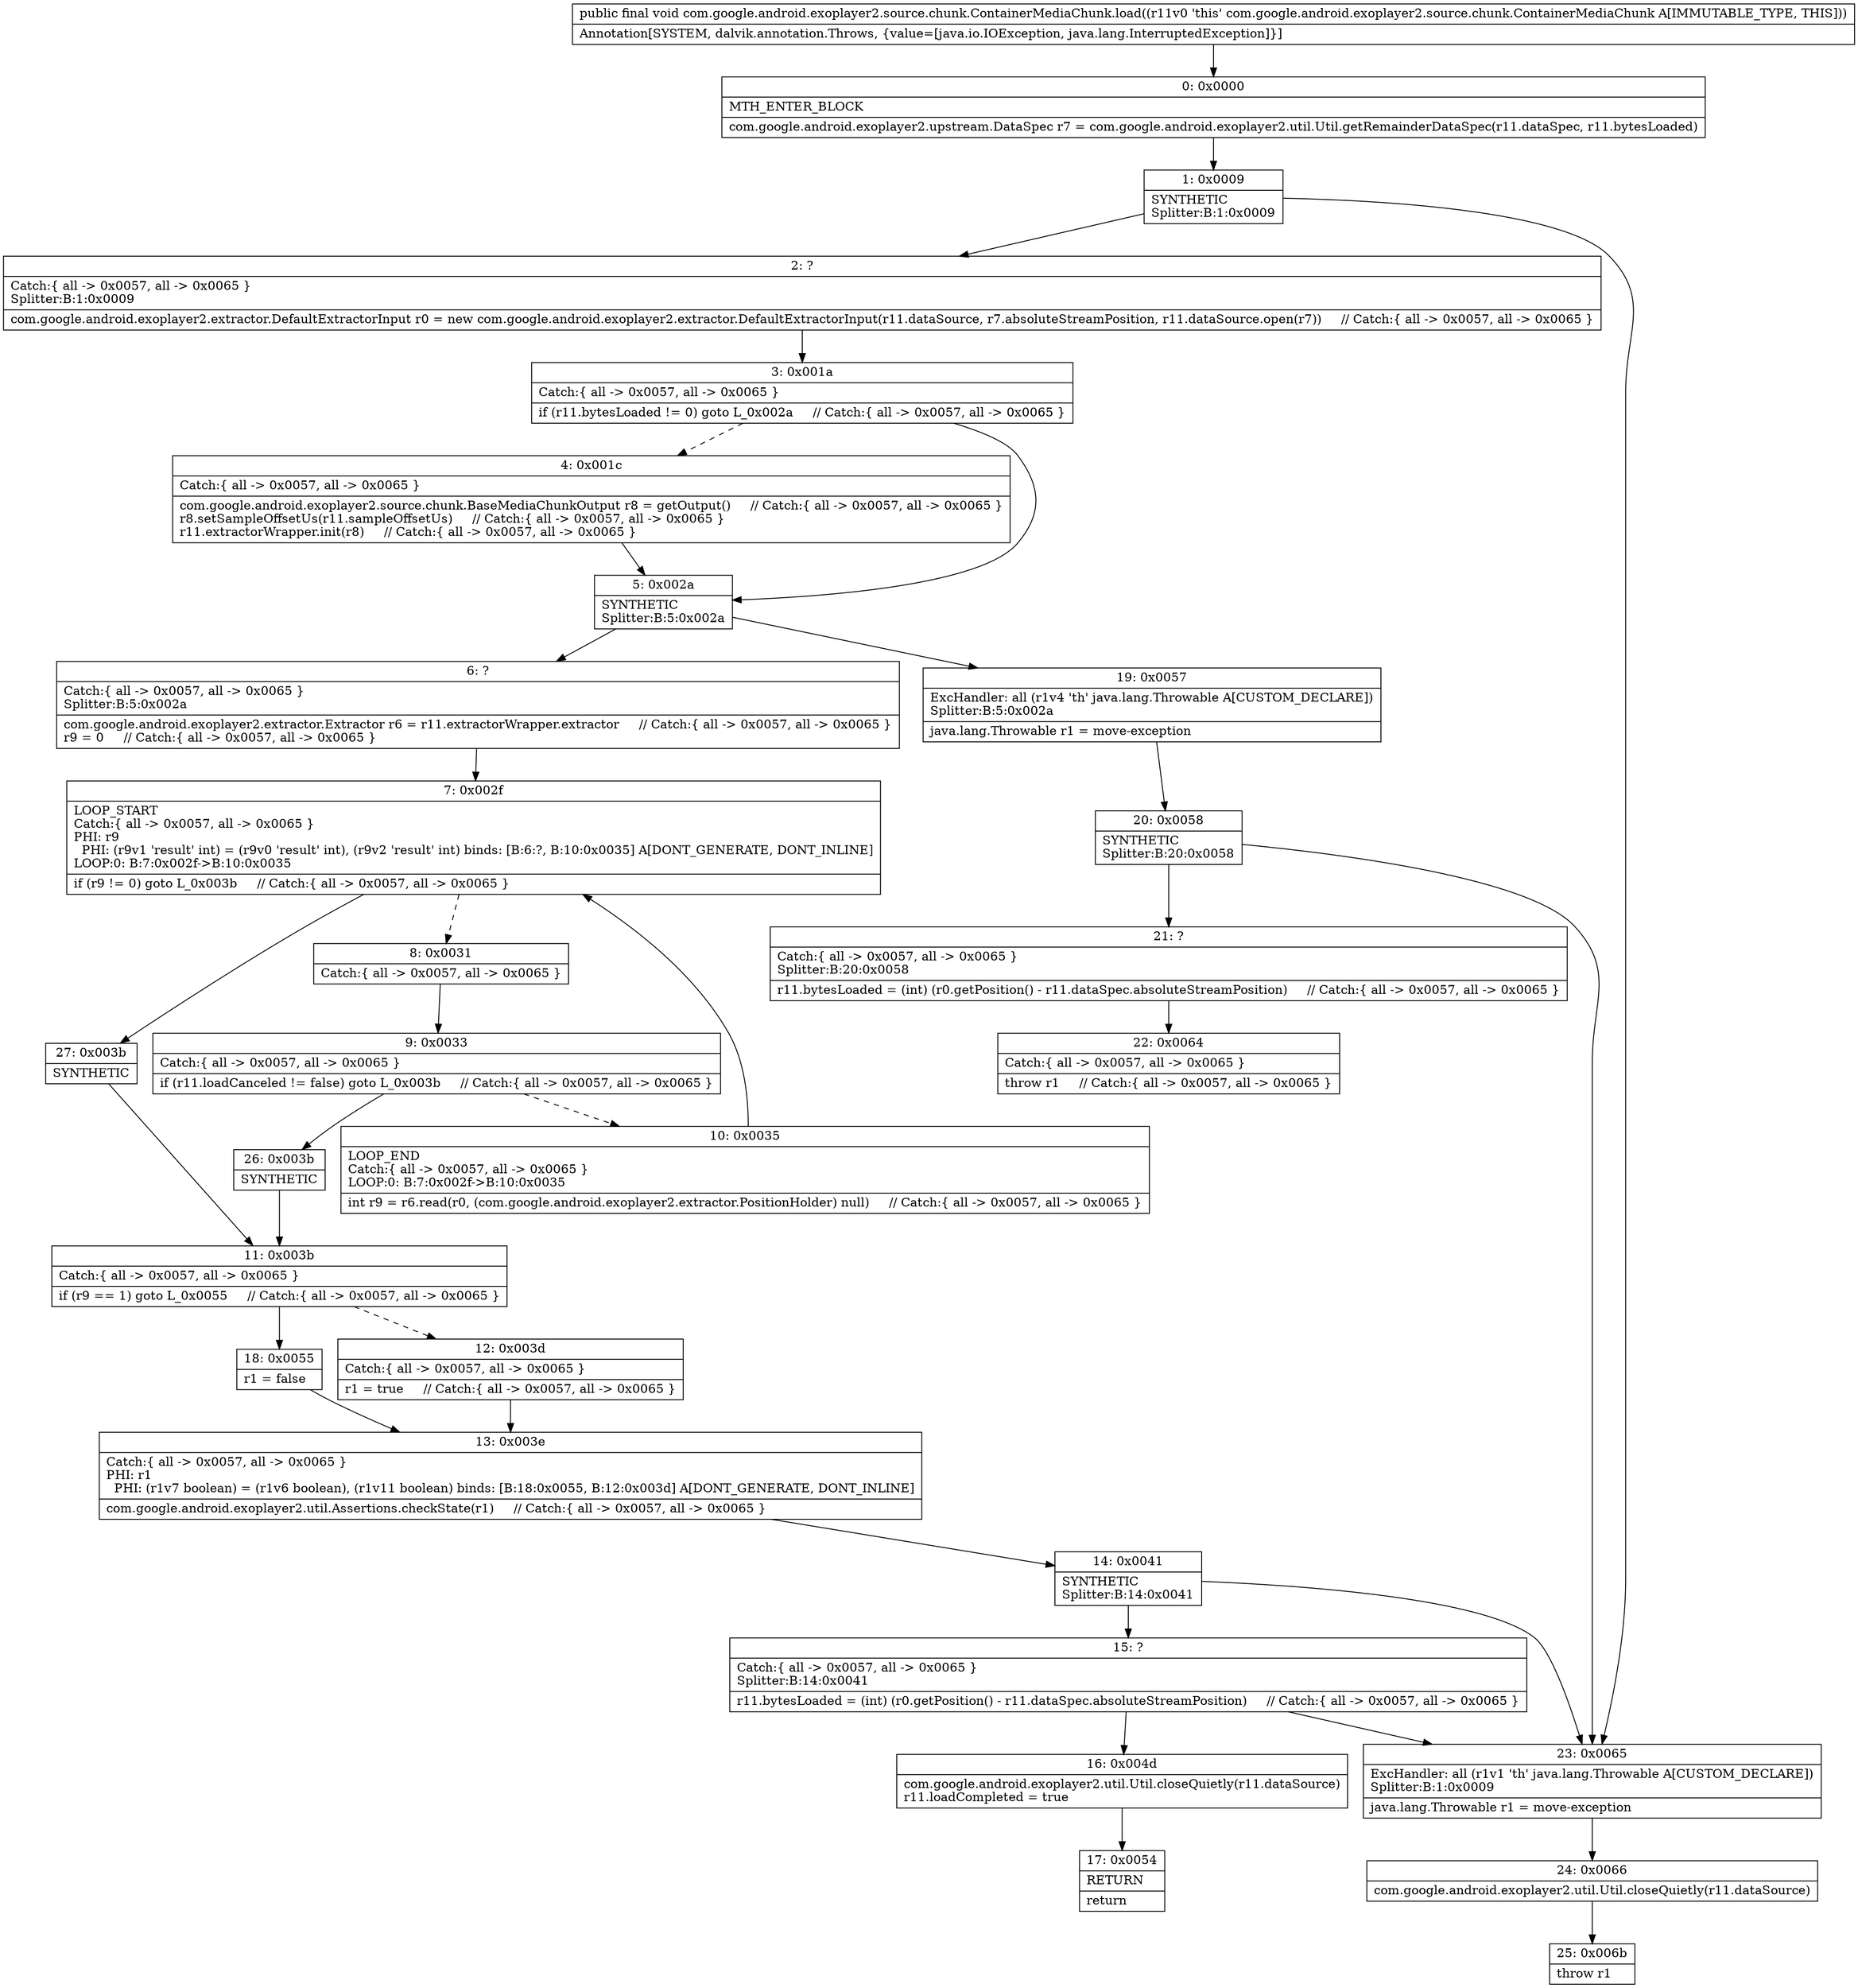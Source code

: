 digraph "CFG forcom.google.android.exoplayer2.source.chunk.ContainerMediaChunk.load()V" {
Node_0 [shape=record,label="{0\:\ 0x0000|MTH_ENTER_BLOCK\l|com.google.android.exoplayer2.upstream.DataSpec r7 = com.google.android.exoplayer2.util.Util.getRemainderDataSpec(r11.dataSpec, r11.bytesLoaded)\l}"];
Node_1 [shape=record,label="{1\:\ 0x0009|SYNTHETIC\lSplitter:B:1:0x0009\l}"];
Node_2 [shape=record,label="{2\:\ ?|Catch:\{ all \-\> 0x0057, all \-\> 0x0065 \}\lSplitter:B:1:0x0009\l|com.google.android.exoplayer2.extractor.DefaultExtractorInput r0 = new com.google.android.exoplayer2.extractor.DefaultExtractorInput(r11.dataSource, r7.absoluteStreamPosition, r11.dataSource.open(r7))     \/\/ Catch:\{ all \-\> 0x0057, all \-\> 0x0065 \}\l}"];
Node_3 [shape=record,label="{3\:\ 0x001a|Catch:\{ all \-\> 0x0057, all \-\> 0x0065 \}\l|if (r11.bytesLoaded != 0) goto L_0x002a     \/\/ Catch:\{ all \-\> 0x0057, all \-\> 0x0065 \}\l}"];
Node_4 [shape=record,label="{4\:\ 0x001c|Catch:\{ all \-\> 0x0057, all \-\> 0x0065 \}\l|com.google.android.exoplayer2.source.chunk.BaseMediaChunkOutput r8 = getOutput()     \/\/ Catch:\{ all \-\> 0x0057, all \-\> 0x0065 \}\lr8.setSampleOffsetUs(r11.sampleOffsetUs)     \/\/ Catch:\{ all \-\> 0x0057, all \-\> 0x0065 \}\lr11.extractorWrapper.init(r8)     \/\/ Catch:\{ all \-\> 0x0057, all \-\> 0x0065 \}\l}"];
Node_5 [shape=record,label="{5\:\ 0x002a|SYNTHETIC\lSplitter:B:5:0x002a\l}"];
Node_6 [shape=record,label="{6\:\ ?|Catch:\{ all \-\> 0x0057, all \-\> 0x0065 \}\lSplitter:B:5:0x002a\l|com.google.android.exoplayer2.extractor.Extractor r6 = r11.extractorWrapper.extractor     \/\/ Catch:\{ all \-\> 0x0057, all \-\> 0x0065 \}\lr9 = 0     \/\/ Catch:\{ all \-\> 0x0057, all \-\> 0x0065 \}\l}"];
Node_7 [shape=record,label="{7\:\ 0x002f|LOOP_START\lCatch:\{ all \-\> 0x0057, all \-\> 0x0065 \}\lPHI: r9 \l  PHI: (r9v1 'result' int) = (r9v0 'result' int), (r9v2 'result' int) binds: [B:6:?, B:10:0x0035] A[DONT_GENERATE, DONT_INLINE]\lLOOP:0: B:7:0x002f\-\>B:10:0x0035\l|if (r9 != 0) goto L_0x003b     \/\/ Catch:\{ all \-\> 0x0057, all \-\> 0x0065 \}\l}"];
Node_8 [shape=record,label="{8\:\ 0x0031|Catch:\{ all \-\> 0x0057, all \-\> 0x0065 \}\l}"];
Node_9 [shape=record,label="{9\:\ 0x0033|Catch:\{ all \-\> 0x0057, all \-\> 0x0065 \}\l|if (r11.loadCanceled != false) goto L_0x003b     \/\/ Catch:\{ all \-\> 0x0057, all \-\> 0x0065 \}\l}"];
Node_10 [shape=record,label="{10\:\ 0x0035|LOOP_END\lCatch:\{ all \-\> 0x0057, all \-\> 0x0065 \}\lLOOP:0: B:7:0x002f\-\>B:10:0x0035\l|int r9 = r6.read(r0, (com.google.android.exoplayer2.extractor.PositionHolder) null)     \/\/ Catch:\{ all \-\> 0x0057, all \-\> 0x0065 \}\l}"];
Node_11 [shape=record,label="{11\:\ 0x003b|Catch:\{ all \-\> 0x0057, all \-\> 0x0065 \}\l|if (r9 == 1) goto L_0x0055     \/\/ Catch:\{ all \-\> 0x0057, all \-\> 0x0065 \}\l}"];
Node_12 [shape=record,label="{12\:\ 0x003d|Catch:\{ all \-\> 0x0057, all \-\> 0x0065 \}\l|r1 = true     \/\/ Catch:\{ all \-\> 0x0057, all \-\> 0x0065 \}\l}"];
Node_13 [shape=record,label="{13\:\ 0x003e|Catch:\{ all \-\> 0x0057, all \-\> 0x0065 \}\lPHI: r1 \l  PHI: (r1v7 boolean) = (r1v6 boolean), (r1v11 boolean) binds: [B:18:0x0055, B:12:0x003d] A[DONT_GENERATE, DONT_INLINE]\l|com.google.android.exoplayer2.util.Assertions.checkState(r1)     \/\/ Catch:\{ all \-\> 0x0057, all \-\> 0x0065 \}\l}"];
Node_14 [shape=record,label="{14\:\ 0x0041|SYNTHETIC\lSplitter:B:14:0x0041\l}"];
Node_15 [shape=record,label="{15\:\ ?|Catch:\{ all \-\> 0x0057, all \-\> 0x0065 \}\lSplitter:B:14:0x0041\l|r11.bytesLoaded = (int) (r0.getPosition() \- r11.dataSpec.absoluteStreamPosition)     \/\/ Catch:\{ all \-\> 0x0057, all \-\> 0x0065 \}\l}"];
Node_16 [shape=record,label="{16\:\ 0x004d|com.google.android.exoplayer2.util.Util.closeQuietly(r11.dataSource)\lr11.loadCompleted = true\l}"];
Node_17 [shape=record,label="{17\:\ 0x0054|RETURN\l|return\l}"];
Node_18 [shape=record,label="{18\:\ 0x0055|r1 = false\l}"];
Node_19 [shape=record,label="{19\:\ 0x0057|ExcHandler: all (r1v4 'th' java.lang.Throwable A[CUSTOM_DECLARE])\lSplitter:B:5:0x002a\l|java.lang.Throwable r1 = move\-exception\l}"];
Node_20 [shape=record,label="{20\:\ 0x0058|SYNTHETIC\lSplitter:B:20:0x0058\l}"];
Node_21 [shape=record,label="{21\:\ ?|Catch:\{ all \-\> 0x0057, all \-\> 0x0065 \}\lSplitter:B:20:0x0058\l|r11.bytesLoaded = (int) (r0.getPosition() \- r11.dataSpec.absoluteStreamPosition)     \/\/ Catch:\{ all \-\> 0x0057, all \-\> 0x0065 \}\l}"];
Node_22 [shape=record,label="{22\:\ 0x0064|Catch:\{ all \-\> 0x0057, all \-\> 0x0065 \}\l|throw r1     \/\/ Catch:\{ all \-\> 0x0057, all \-\> 0x0065 \}\l}"];
Node_23 [shape=record,label="{23\:\ 0x0065|ExcHandler: all (r1v1 'th' java.lang.Throwable A[CUSTOM_DECLARE])\lSplitter:B:1:0x0009\l|java.lang.Throwable r1 = move\-exception\l}"];
Node_24 [shape=record,label="{24\:\ 0x0066|com.google.android.exoplayer2.util.Util.closeQuietly(r11.dataSource)\l}"];
Node_25 [shape=record,label="{25\:\ 0x006b|throw r1\l}"];
Node_26 [shape=record,label="{26\:\ 0x003b|SYNTHETIC\l}"];
Node_27 [shape=record,label="{27\:\ 0x003b|SYNTHETIC\l}"];
MethodNode[shape=record,label="{public final void com.google.android.exoplayer2.source.chunk.ContainerMediaChunk.load((r11v0 'this' com.google.android.exoplayer2.source.chunk.ContainerMediaChunk A[IMMUTABLE_TYPE, THIS]))  | Annotation[SYSTEM, dalvik.annotation.Throws, \{value=[java.io.IOException, java.lang.InterruptedException]\}]\l}"];
MethodNode -> Node_0;
Node_0 -> Node_1;
Node_1 -> Node_2;
Node_1 -> Node_23;
Node_2 -> Node_3;
Node_3 -> Node_4[style=dashed];
Node_3 -> Node_5;
Node_4 -> Node_5;
Node_5 -> Node_6;
Node_5 -> Node_19;
Node_6 -> Node_7;
Node_7 -> Node_8[style=dashed];
Node_7 -> Node_27;
Node_8 -> Node_9;
Node_9 -> Node_10[style=dashed];
Node_9 -> Node_26;
Node_10 -> Node_7;
Node_11 -> Node_12[style=dashed];
Node_11 -> Node_18;
Node_12 -> Node_13;
Node_13 -> Node_14;
Node_14 -> Node_15;
Node_14 -> Node_23;
Node_15 -> Node_16;
Node_15 -> Node_23;
Node_16 -> Node_17;
Node_18 -> Node_13;
Node_19 -> Node_20;
Node_20 -> Node_21;
Node_20 -> Node_23;
Node_21 -> Node_22;
Node_23 -> Node_24;
Node_24 -> Node_25;
Node_26 -> Node_11;
Node_27 -> Node_11;
}

